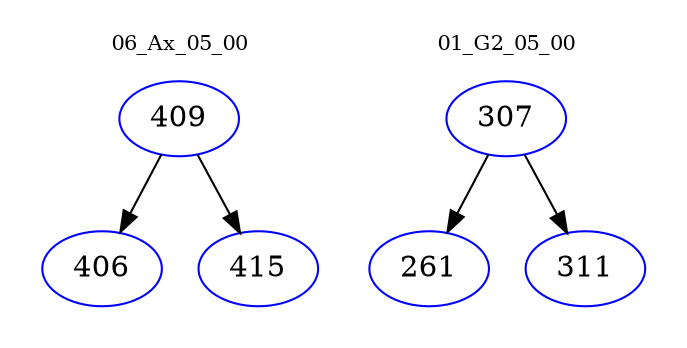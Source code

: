 digraph{
subgraph cluster_0 {
color = white
label = "06_Ax_05_00";
fontsize=10;
T0_409 [label="409", color="blue"]
T0_409 -> T0_406 [color="black"]
T0_406 [label="406", color="blue"]
T0_409 -> T0_415 [color="black"]
T0_415 [label="415", color="blue"]
}
subgraph cluster_1 {
color = white
label = "01_G2_05_00";
fontsize=10;
T1_307 [label="307", color="blue"]
T1_307 -> T1_261 [color="black"]
T1_261 [label="261", color="blue"]
T1_307 -> T1_311 [color="black"]
T1_311 [label="311", color="blue"]
}
}
